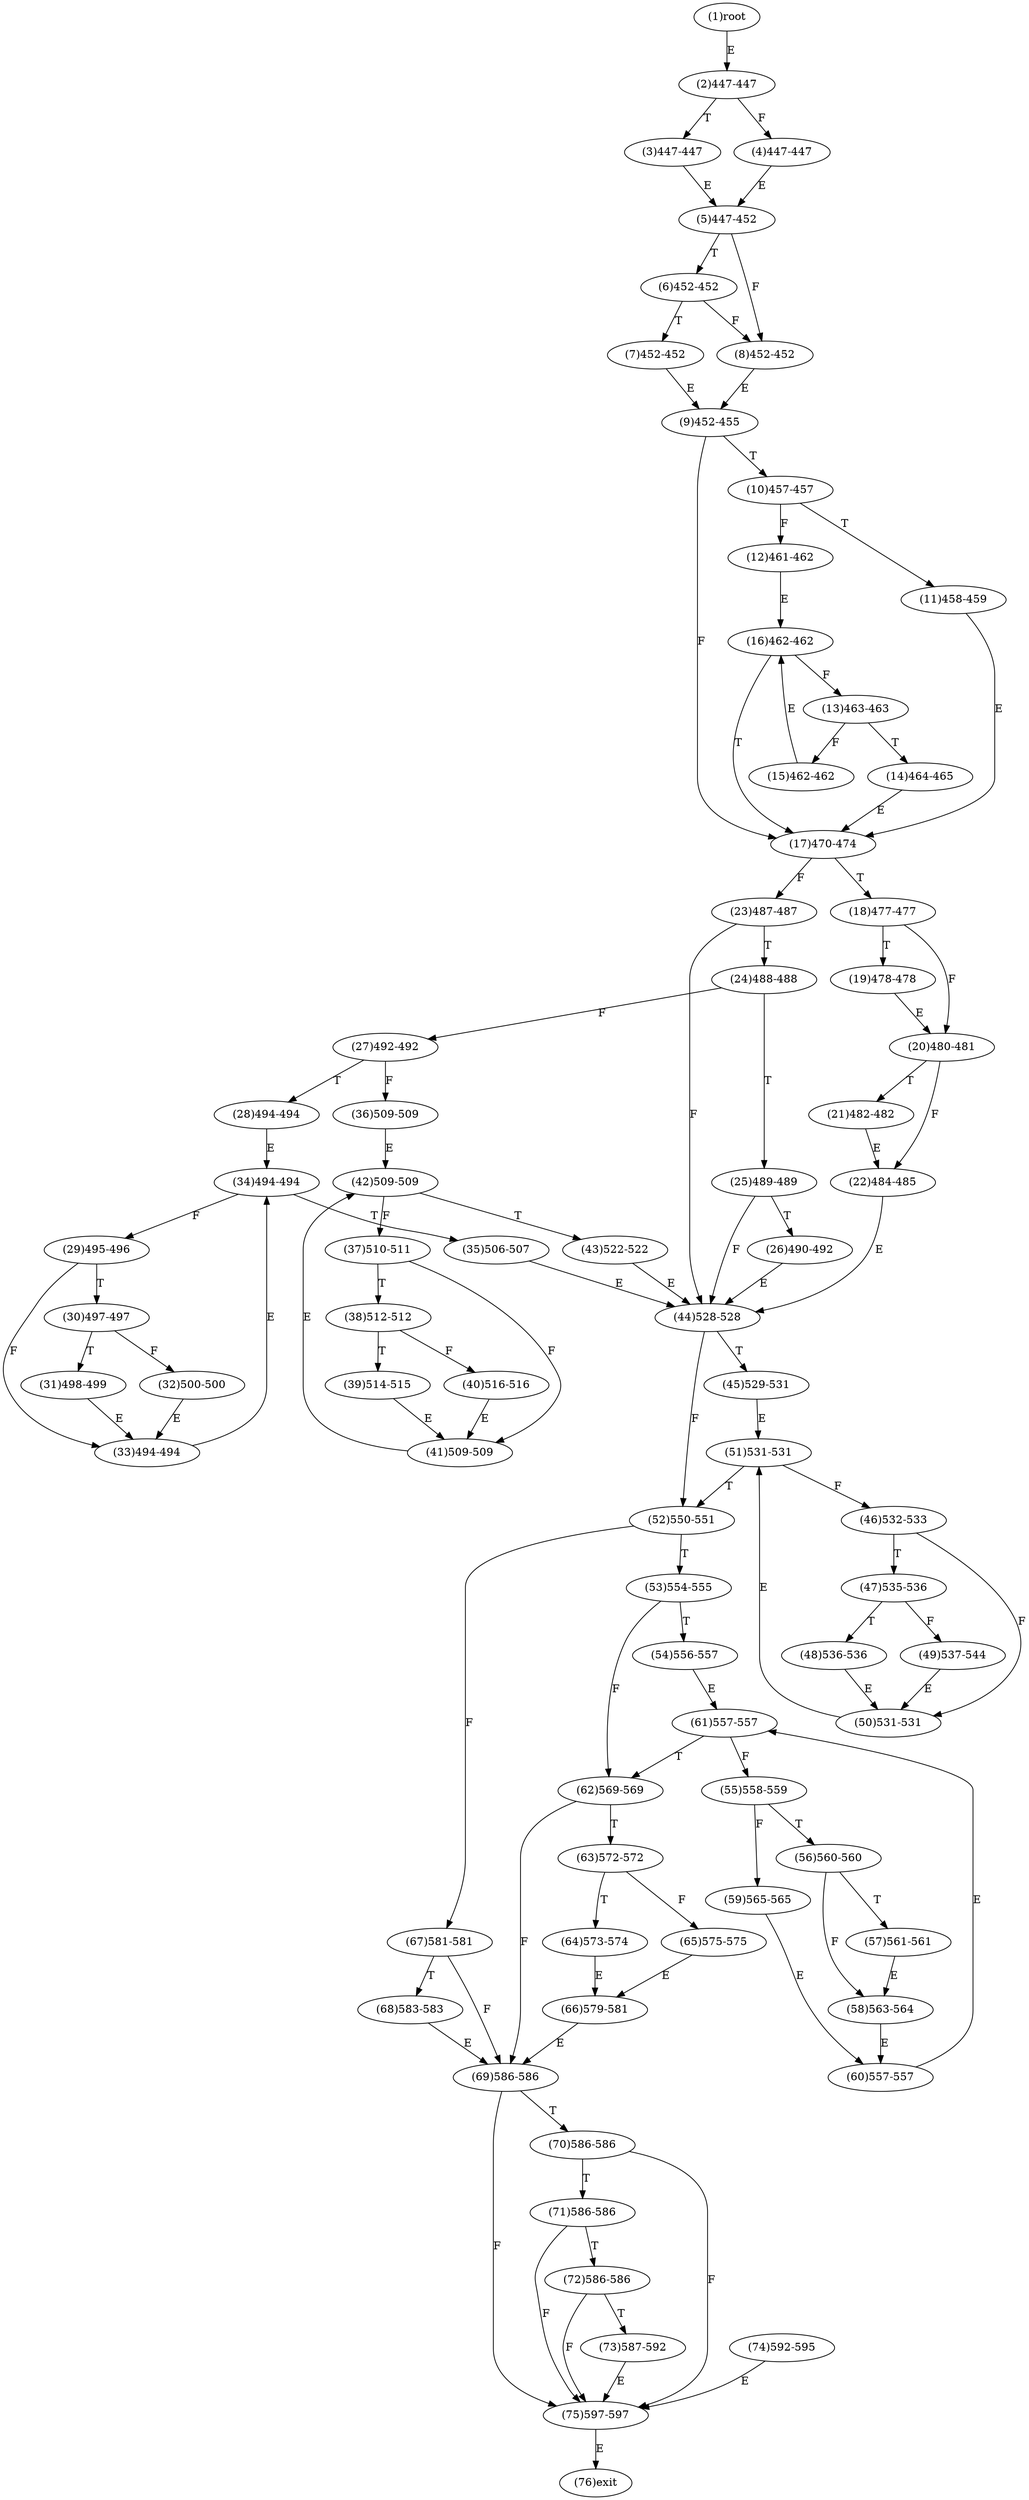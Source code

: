 digraph "" { 
1[ label="(1)root"];
2[ label="(2)447-447"];
3[ label="(3)447-447"];
4[ label="(4)447-447"];
5[ label="(5)447-452"];
6[ label="(6)452-452"];
7[ label="(7)452-452"];
8[ label="(8)452-452"];
9[ label="(9)452-455"];
10[ label="(10)457-457"];
11[ label="(11)458-459"];
12[ label="(12)461-462"];
13[ label="(13)463-463"];
14[ label="(14)464-465"];
15[ label="(15)462-462"];
17[ label="(17)470-474"];
16[ label="(16)462-462"];
19[ label="(19)478-478"];
18[ label="(18)477-477"];
21[ label="(21)482-482"];
20[ label="(20)480-481"];
23[ label="(23)487-487"];
22[ label="(22)484-485"];
25[ label="(25)489-489"];
24[ label="(24)488-488"];
27[ label="(27)492-492"];
26[ label="(26)490-492"];
29[ label="(29)495-496"];
28[ label="(28)494-494"];
31[ label="(31)498-499"];
30[ label="(30)497-497"];
34[ label="(34)494-494"];
35[ label="(35)506-507"];
32[ label="(32)500-500"];
33[ label="(33)494-494"];
38[ label="(38)512-512"];
39[ label="(39)514-515"];
36[ label="(36)509-509"];
37[ label="(37)510-511"];
42[ label="(42)509-509"];
43[ label="(43)522-522"];
40[ label="(40)516-516"];
41[ label="(41)509-509"];
46[ label="(46)532-533"];
47[ label="(47)535-536"];
44[ label="(44)528-528"];
45[ label="(45)529-531"];
51[ label="(51)531-531"];
50[ label="(50)531-531"];
49[ label="(49)537-544"];
48[ label="(48)536-536"];
55[ label="(55)558-559"];
54[ label="(54)556-557"];
53[ label="(53)554-555"];
52[ label="(52)550-551"];
59[ label="(59)565-565"];
58[ label="(58)563-564"];
57[ label="(57)561-561"];
56[ label="(56)560-560"];
63[ label="(63)572-572"];
62[ label="(62)569-569"];
61[ label="(61)557-557"];
60[ label="(60)557-557"];
68[ label="(68)583-583"];
69[ label="(69)586-586"];
70[ label="(70)586-586"];
71[ label="(71)586-586"];
64[ label="(64)573-574"];
65[ label="(65)575-575"];
66[ label="(66)579-581"];
67[ label="(67)581-581"];
76[ label="(76)exit"];
72[ label="(72)586-586"];
73[ label="(73)587-592"];
74[ label="(74)592-595"];
75[ label="(75)597-597"];
1->2[ label="E"];
2->4[ label="F"];
2->3[ label="T"];
3->5[ label="E"];
4->5[ label="E"];
5->8[ label="F"];
5->6[ label="T"];
6->8[ label="F"];
6->7[ label="T"];
7->9[ label="E"];
8->9[ label="E"];
9->17[ label="F"];
9->10[ label="T"];
10->12[ label="F"];
10->11[ label="T"];
11->17[ label="E"];
12->16[ label="E"];
13->15[ label="F"];
13->14[ label="T"];
14->17[ label="E"];
15->16[ label="E"];
16->13[ label="F"];
16->17[ label="T"];
17->23[ label="F"];
17->18[ label="T"];
18->20[ label="F"];
18->19[ label="T"];
19->20[ label="E"];
20->22[ label="F"];
20->21[ label="T"];
21->22[ label="E"];
22->44[ label="E"];
23->44[ label="F"];
23->24[ label="T"];
24->27[ label="F"];
24->25[ label="T"];
25->44[ label="F"];
25->26[ label="T"];
26->44[ label="E"];
27->36[ label="F"];
27->28[ label="T"];
28->34[ label="E"];
29->33[ label="F"];
29->30[ label="T"];
30->32[ label="F"];
30->31[ label="T"];
31->33[ label="E"];
32->33[ label="E"];
33->34[ label="E"];
34->29[ label="F"];
34->35[ label="T"];
35->44[ label="E"];
36->42[ label="E"];
37->41[ label="F"];
37->38[ label="T"];
38->40[ label="F"];
38->39[ label="T"];
39->41[ label="E"];
40->41[ label="E"];
41->42[ label="E"];
42->37[ label="F"];
42->43[ label="T"];
43->44[ label="E"];
44->52[ label="F"];
44->45[ label="T"];
45->51[ label="E"];
46->50[ label="F"];
46->47[ label="T"];
47->49[ label="F"];
47->48[ label="T"];
48->50[ label="E"];
49->50[ label="E"];
50->51[ label="E"];
51->46[ label="F"];
51->52[ label="T"];
52->67[ label="F"];
52->53[ label="T"];
53->62[ label="F"];
53->54[ label="T"];
54->61[ label="E"];
55->59[ label="F"];
55->56[ label="T"];
56->58[ label="F"];
56->57[ label="T"];
57->58[ label="E"];
58->60[ label="E"];
59->60[ label="E"];
60->61[ label="E"];
61->55[ label="F"];
61->62[ label="T"];
62->69[ label="F"];
62->63[ label="T"];
63->65[ label="F"];
63->64[ label="T"];
64->66[ label="E"];
65->66[ label="E"];
66->69[ label="E"];
67->69[ label="F"];
67->68[ label="T"];
68->69[ label="E"];
69->75[ label="F"];
69->70[ label="T"];
70->75[ label="F"];
70->71[ label="T"];
71->75[ label="F"];
71->72[ label="T"];
72->75[ label="F"];
72->73[ label="T"];
73->75[ label="E"];
74->75[ label="E"];
75->76[ label="E"];
}